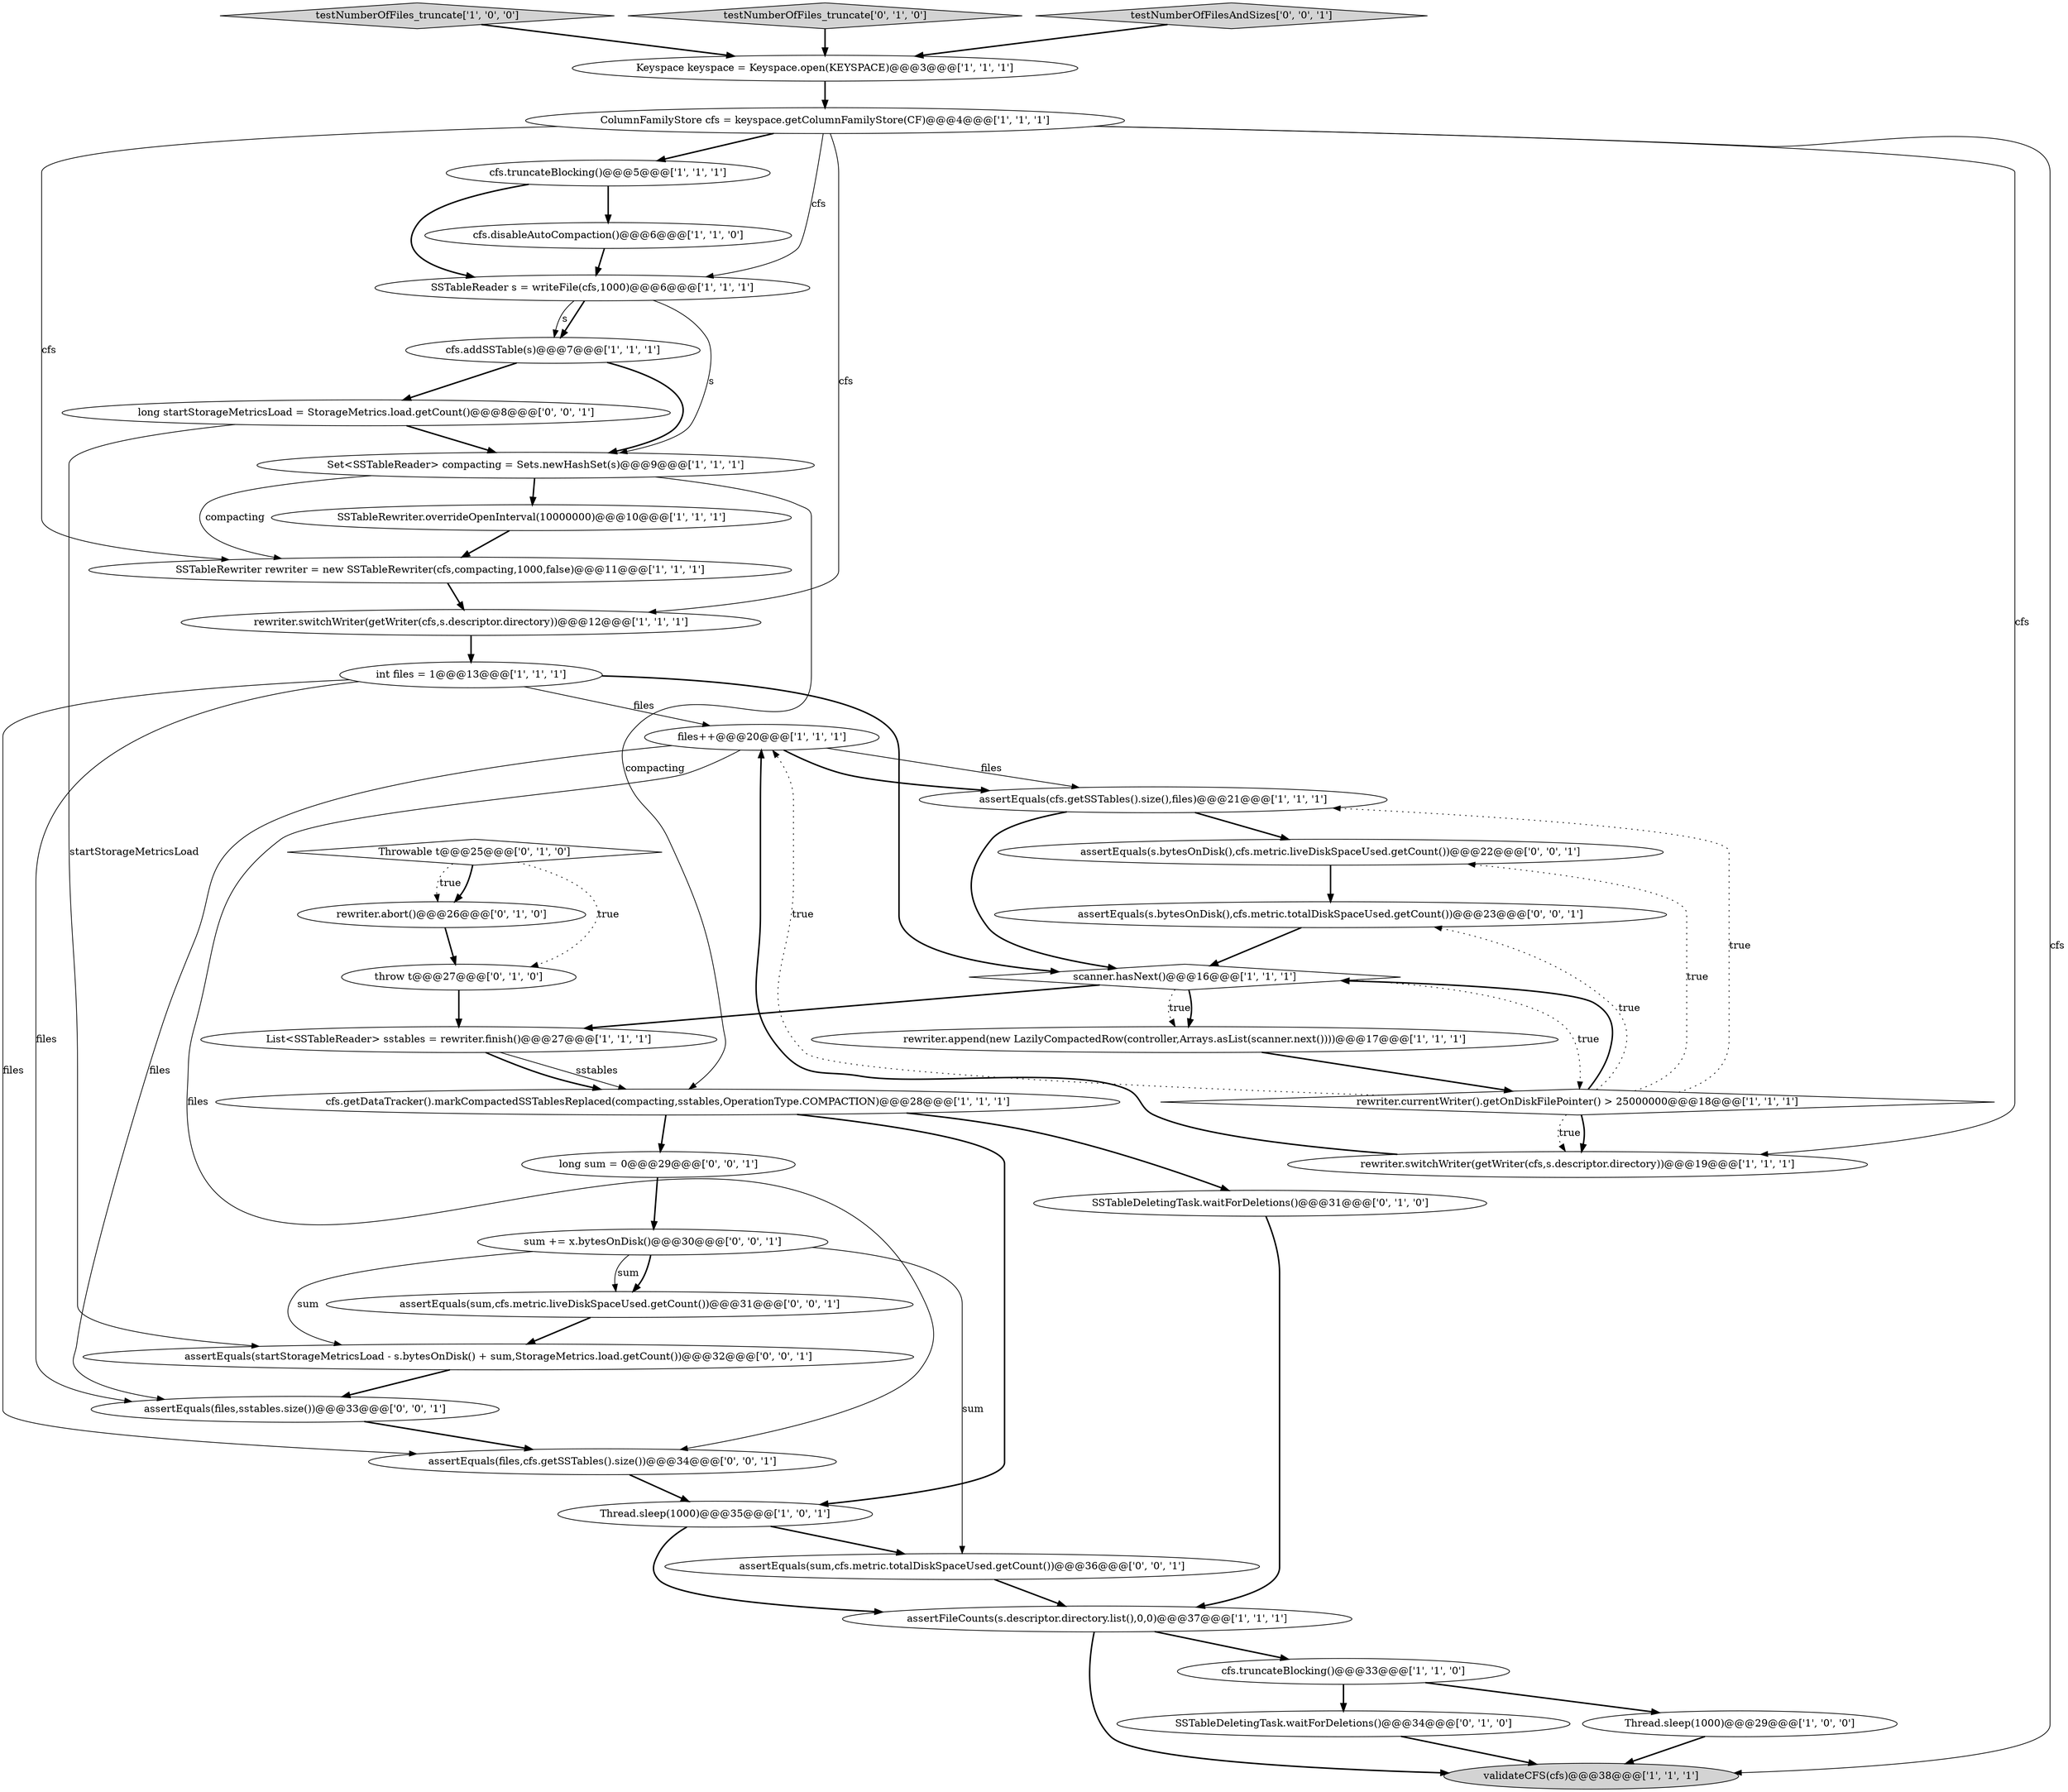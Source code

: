 digraph {
4 [style = filled, label = "SSTableReader s = writeFile(cfs,1000)@@@6@@@['1', '1', '1']", fillcolor = white, shape = ellipse image = "AAA0AAABBB1BBB"];
3 [style = filled, label = "List<SSTableReader> sstables = rewriter.finish()@@@27@@@['1', '1', '1']", fillcolor = white, shape = ellipse image = "AAA0AAABBB1BBB"];
36 [style = filled, label = "assertEquals(sum,cfs.metric.totalDiskSpaceUsed.getCount())@@@36@@@['0', '0', '1']", fillcolor = white, shape = ellipse image = "AAA0AAABBB3BBB"];
40 [style = filled, label = "assertEquals(startStorageMetricsLoad - s.bytesOnDisk() + sum,StorageMetrics.load.getCount())@@@32@@@['0', '0', '1']", fillcolor = white, shape = ellipse image = "AAA0AAABBB3BBB"];
5 [style = filled, label = "testNumberOfFiles_truncate['1', '0', '0']", fillcolor = lightgray, shape = diamond image = "AAA0AAABBB1BBB"];
35 [style = filled, label = "assertEquals(sum,cfs.metric.liveDiskSpaceUsed.getCount())@@@31@@@['0', '0', '1']", fillcolor = white, shape = ellipse image = "AAA0AAABBB3BBB"];
12 [style = filled, label = "assertEquals(cfs.getSSTables().size(),files)@@@21@@@['1', '1', '1']", fillcolor = white, shape = ellipse image = "AAA0AAABBB1BBB"];
27 [style = filled, label = "throw t@@@27@@@['0', '1', '0']", fillcolor = white, shape = ellipse image = "AAA1AAABBB2BBB"];
19 [style = filled, label = "cfs.addSSTable(s)@@@7@@@['1', '1', '1']", fillcolor = white, shape = ellipse image = "AAA0AAABBB1BBB"];
10 [style = filled, label = "SSTableRewriter rewriter = new SSTableRewriter(cfs,compacting,1000,false)@@@11@@@['1', '1', '1']", fillcolor = white, shape = ellipse image = "AAA0AAABBB1BBB"];
9 [style = filled, label = "Set<SSTableReader> compacting = Sets.newHashSet(s)@@@9@@@['1', '1', '1']", fillcolor = white, shape = ellipse image = "AAA0AAABBB1BBB"];
28 [style = filled, label = "SSTableDeletingTask.waitForDeletions()@@@34@@@['0', '1', '0']", fillcolor = white, shape = ellipse image = "AAA0AAABBB2BBB"];
16 [style = filled, label = "Keyspace keyspace = Keyspace.open(KEYSPACE)@@@3@@@['1', '1', '1']", fillcolor = white, shape = ellipse image = "AAA0AAABBB1BBB"];
13 [style = filled, label = "cfs.getDataTracker().markCompactedSSTablesReplaced(compacting,sstables,OperationType.COMPACTION)@@@28@@@['1', '1', '1']", fillcolor = white, shape = ellipse image = "AAA0AAABBB1BBB"];
37 [style = filled, label = "assertEquals(s.bytesOnDisk(),cfs.metric.totalDiskSpaceUsed.getCount())@@@23@@@['0', '0', '1']", fillcolor = white, shape = ellipse image = "AAA0AAABBB3BBB"];
17 [style = filled, label = "rewriter.append(new LazilyCompactedRow(controller,Arrays.asList(scanner.next())))@@@17@@@['1', '1', '1']", fillcolor = white, shape = ellipse image = "AAA0AAABBB1BBB"];
23 [style = filled, label = "SSTableRewriter.overrideOpenInterval(10000000)@@@10@@@['1', '1', '1']", fillcolor = white, shape = ellipse image = "AAA0AAABBB1BBB"];
29 [style = filled, label = "Throwable t@@@25@@@['0', '1', '0']", fillcolor = white, shape = diamond image = "AAA1AAABBB2BBB"];
20 [style = filled, label = "validateCFS(cfs)@@@38@@@['1', '1', '1']", fillcolor = lightgray, shape = ellipse image = "AAA0AAABBB1BBB"];
11 [style = filled, label = "files++@@@20@@@['1', '1', '1']", fillcolor = white, shape = ellipse image = "AAA0AAABBB1BBB"];
32 [style = filled, label = "long sum = 0@@@29@@@['0', '0', '1']", fillcolor = white, shape = ellipse image = "AAA0AAABBB3BBB"];
22 [style = filled, label = "rewriter.switchWriter(getWriter(cfs,s.descriptor.directory))@@@12@@@['1', '1', '1']", fillcolor = white, shape = ellipse image = "AAA0AAABBB1BBB"];
2 [style = filled, label = "cfs.disableAutoCompaction()@@@6@@@['1', '1', '0']", fillcolor = white, shape = ellipse image = "AAA0AAABBB1BBB"];
6 [style = filled, label = "int files = 1@@@13@@@['1', '1', '1']", fillcolor = white, shape = ellipse image = "AAA0AAABBB1BBB"];
31 [style = filled, label = "long startStorageMetricsLoad = StorageMetrics.load.getCount()@@@8@@@['0', '0', '1']", fillcolor = white, shape = ellipse image = "AAA0AAABBB3BBB"];
18 [style = filled, label = "ColumnFamilyStore cfs = keyspace.getColumnFamilyStore(CF)@@@4@@@['1', '1', '1']", fillcolor = white, shape = ellipse image = "AAA0AAABBB1BBB"];
8 [style = filled, label = "rewriter.switchWriter(getWriter(cfs,s.descriptor.directory))@@@19@@@['1', '1', '1']", fillcolor = white, shape = ellipse image = "AAA0AAABBB1BBB"];
24 [style = filled, label = "assertFileCounts(s.descriptor.directory.list(),0,0)@@@37@@@['1', '1', '1']", fillcolor = white, shape = ellipse image = "AAA0AAABBB1BBB"];
0 [style = filled, label = "Thread.sleep(1000)@@@29@@@['1', '0', '0']", fillcolor = white, shape = ellipse image = "AAA0AAABBB1BBB"];
14 [style = filled, label = "Thread.sleep(1000)@@@35@@@['1', '0', '1']", fillcolor = white, shape = ellipse image = "AAA0AAABBB1BBB"];
21 [style = filled, label = "cfs.truncateBlocking()@@@5@@@['1', '1', '1']", fillcolor = white, shape = ellipse image = "AAA0AAABBB1BBB"];
7 [style = filled, label = "rewriter.currentWriter().getOnDiskFilePointer() > 25000000@@@18@@@['1', '1', '1']", fillcolor = white, shape = diamond image = "AAA0AAABBB1BBB"];
1 [style = filled, label = "cfs.truncateBlocking()@@@33@@@['1', '1', '0']", fillcolor = white, shape = ellipse image = "AAA0AAABBB1BBB"];
38 [style = filled, label = "assertEquals(files,cfs.getSSTables().size())@@@34@@@['0', '0', '1']", fillcolor = white, shape = ellipse image = "AAA0AAABBB3BBB"];
25 [style = filled, label = "rewriter.abort()@@@26@@@['0', '1', '0']", fillcolor = white, shape = ellipse image = "AAA1AAABBB2BBB"];
30 [style = filled, label = "testNumberOfFiles_truncate['0', '1', '0']", fillcolor = lightgray, shape = diamond image = "AAA0AAABBB2BBB"];
34 [style = filled, label = "assertEquals(files,sstables.size())@@@33@@@['0', '0', '1']", fillcolor = white, shape = ellipse image = "AAA0AAABBB3BBB"];
33 [style = filled, label = "testNumberOfFilesAndSizes['0', '0', '1']", fillcolor = lightgray, shape = diamond image = "AAA0AAABBB3BBB"];
39 [style = filled, label = "assertEquals(s.bytesOnDisk(),cfs.metric.liveDiskSpaceUsed.getCount())@@@22@@@['0', '0', '1']", fillcolor = white, shape = ellipse image = "AAA0AAABBB3BBB"];
41 [style = filled, label = "sum += x.bytesOnDisk()@@@30@@@['0', '0', '1']", fillcolor = white, shape = ellipse image = "AAA0AAABBB3BBB"];
15 [style = filled, label = "scanner.hasNext()@@@16@@@['1', '1', '1']", fillcolor = white, shape = diamond image = "AAA0AAABBB1BBB"];
26 [style = filled, label = "SSTableDeletingTask.waitForDeletions()@@@31@@@['0', '1', '0']", fillcolor = white, shape = ellipse image = "AAA0AAABBB2BBB"];
15->17 [style = dotted, label="true"];
13->26 [style = bold, label=""];
35->40 [style = bold, label=""];
26->24 [style = bold, label=""];
6->38 [style = solid, label="files"];
12->39 [style = bold, label=""];
18->20 [style = solid, label="cfs"];
11->34 [style = solid, label="files"];
7->8 [style = bold, label=""];
2->4 [style = bold, label=""];
19->9 [style = bold, label=""];
11->12 [style = bold, label=""];
6->11 [style = solid, label="files"];
9->13 [style = solid, label="compacting"];
6->15 [style = bold, label=""];
23->10 [style = bold, label=""];
22->6 [style = bold, label=""];
27->3 [style = bold, label=""];
28->20 [style = bold, label=""];
16->18 [style = bold, label=""];
31->9 [style = bold, label=""];
12->15 [style = bold, label=""];
1->28 [style = bold, label=""];
38->14 [style = bold, label=""];
24->20 [style = bold, label=""];
7->8 [style = dotted, label="true"];
7->12 [style = dotted, label="true"];
14->24 [style = bold, label=""];
41->35 [style = bold, label=""];
3->13 [style = solid, label="sstables"];
30->16 [style = bold, label=""];
3->13 [style = bold, label=""];
11->38 [style = solid, label="files"];
29->25 [style = bold, label=""];
33->16 [style = bold, label=""];
7->11 [style = dotted, label="true"];
21->2 [style = bold, label=""];
24->1 [style = bold, label=""];
34->38 [style = bold, label=""];
18->22 [style = solid, label="cfs"];
11->12 [style = solid, label="files"];
10->22 [style = bold, label=""];
8->11 [style = bold, label=""];
0->20 [style = bold, label=""];
4->19 [style = bold, label=""];
9->10 [style = solid, label="compacting"];
31->40 [style = solid, label="startStorageMetricsLoad"];
29->27 [style = dotted, label="true"];
4->19 [style = solid, label="s"];
7->37 [style = dotted, label="true"];
18->8 [style = solid, label="cfs"];
41->40 [style = solid, label="sum"];
40->34 [style = bold, label=""];
15->3 [style = bold, label=""];
18->4 [style = solid, label="cfs"];
18->21 [style = bold, label=""];
18->10 [style = solid, label="cfs"];
36->24 [style = bold, label=""];
41->36 [style = solid, label="sum"];
9->23 [style = bold, label=""];
7->15 [style = bold, label=""];
15->7 [style = dotted, label="true"];
7->39 [style = dotted, label="true"];
19->31 [style = bold, label=""];
37->15 [style = bold, label=""];
17->7 [style = bold, label=""];
41->35 [style = solid, label="sum"];
13->14 [style = bold, label=""];
25->27 [style = bold, label=""];
39->37 [style = bold, label=""];
21->4 [style = bold, label=""];
13->32 [style = bold, label=""];
32->41 [style = bold, label=""];
29->25 [style = dotted, label="true"];
5->16 [style = bold, label=""];
4->9 [style = solid, label="s"];
14->36 [style = bold, label=""];
6->34 [style = solid, label="files"];
1->0 [style = bold, label=""];
15->17 [style = bold, label=""];
}
